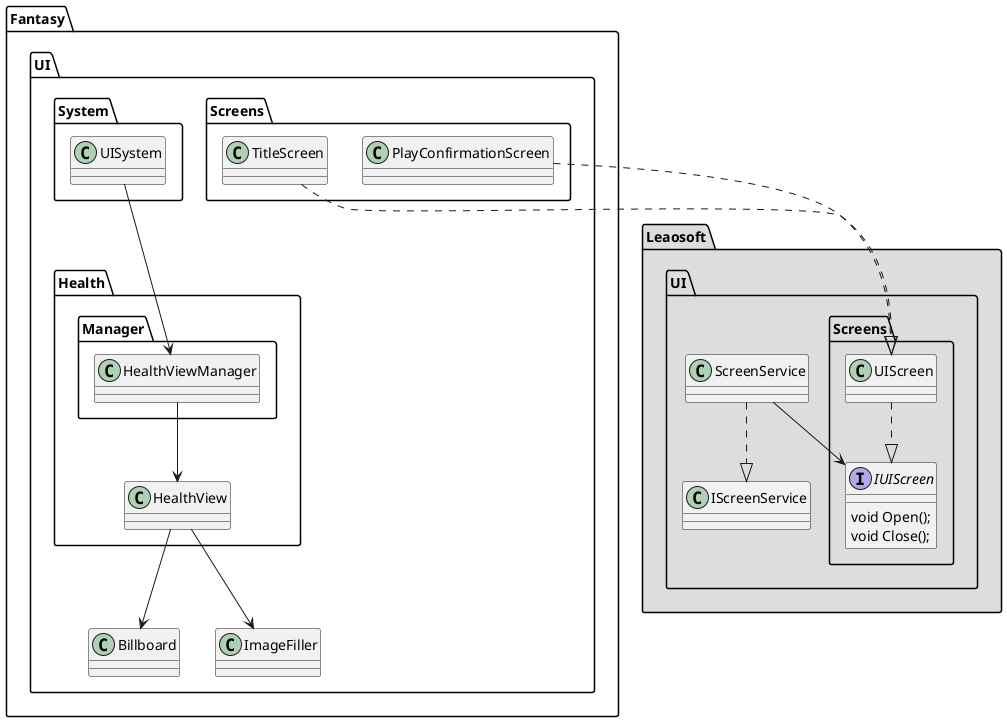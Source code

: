 ﻿@startuml
'https://plantuml.com/class-diagram

package Leaosoft #DDDDDD {
    package UI {
        package Screens {
            interface IUIScreen {
                void Open();
                void Close();
            }
            
            UIScreen ..|> IUIScreen
        }
        
        ScreenService ..|> IScreenService
        ScreenService --> IUIScreen
    }
}

package Fantasy {
    package UI{
        Class Billboard
        Class ImageFiller
        
        package System {
            Class UISystem
        }
        
        package Screens {
            PlayConfirmationScreen ..|> UIScreen
            TitleScreen ..|> UIScreen
        }
        
        package Health {
            package Manager {
                Class HealthViewManager
            }
            
            HealthView --> Billboard
            HealthView --> ImageFiller
            
            HealthViewManager --> HealthView
        }
        
        UISystem --> HealthViewManager
    }
}



@enduml
